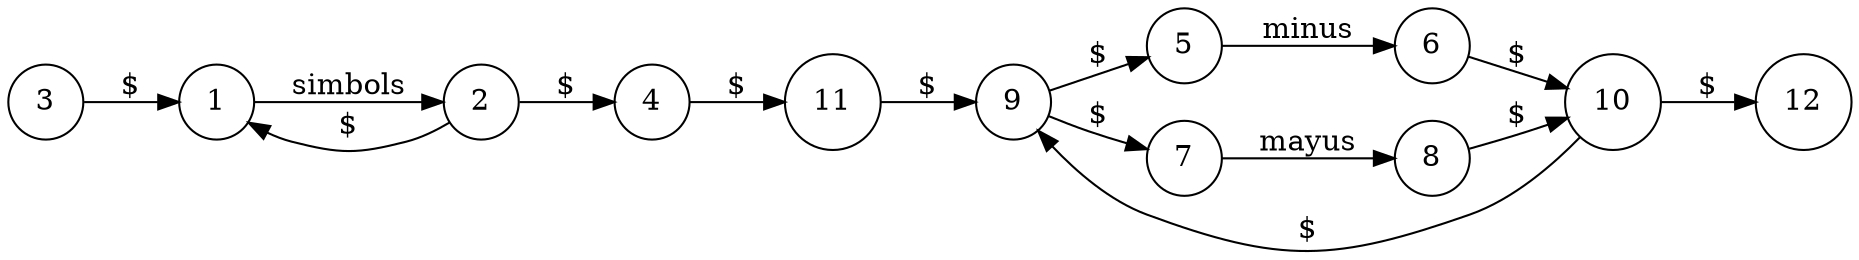 digraph afd {
rankdir=LR;
"nodo1"[shape=circle,label="1"]
"nodo2"[shape=circle,label="2"]
"nodo1"->"nodo2"[label="simbols"]
"nodo3"[shape=circle,label="3"]
"nodo3"->"nodo1"[label="$"]
"nodo4"[shape=circle,label="4"]
"nodo2"->"nodo4"[label="$"]
"nodo2"->"nodo1"[label="$" constraint=false]
"nodo5"[shape=circle,label="5"]
"nodo6"[shape=circle,label="6"]
"nodo5"->"nodo6"[label="minus"]
"nodo7"[shape=circle,label="7"]
"nodo8"[shape=circle,label="8"]
"nodo7"->"nodo8"[label="mayus"]
"nodo9"[shape=circle,label="9"]
"nodo9"->"nodo7"[label="$"]
"nodo9"->"nodo5"[label="$"]
"nodo10"[shape=circle,label="10"]
"nodo8"->"nodo10"[label="$"]
"nodo6"->"nodo10"[label="$"]
"nodo11"[shape=circle,label="11"]
"nodo11"->"nodo9"[label="$"]
"nodo12"[shape=circle,label="12"]
"nodo10"->"nodo12"[label="$"]
"nodo10"->"nodo9"[label="$" constraint=false]
"nodo4"->"nodo11"[label="$"]
}